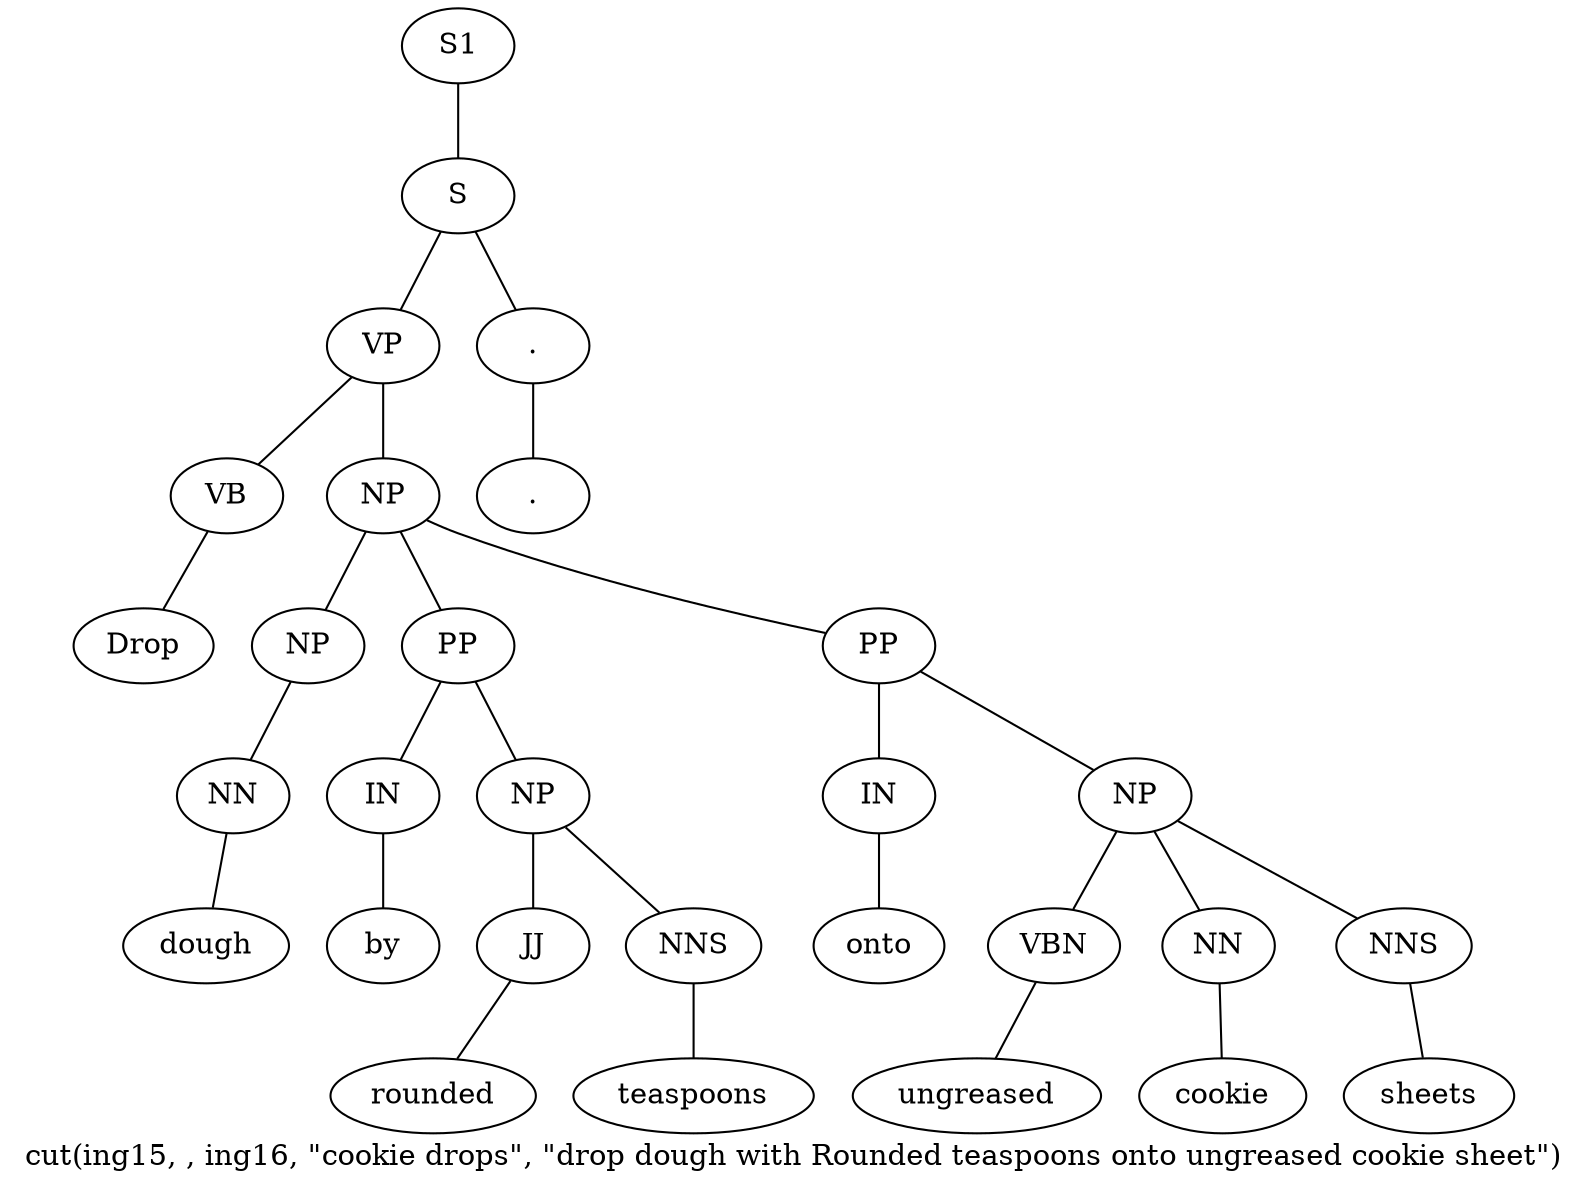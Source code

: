 graph SyntaxGraph {
	label = "cut(ing15, , ing16, \"cookie drops\", \"drop dough with Rounded teaspoons onto ungreased cookie sheet\")";
	Node0 [label="S1"];
	Node1 [label="S"];
	Node2 [label="VP"];
	Node3 [label="VB"];
	Node4 [label="Drop"];
	Node5 [label="NP"];
	Node6 [label="NP"];
	Node7 [label="NN"];
	Node8 [label="dough"];
	Node9 [label="PP"];
	Node10 [label="IN"];
	Node11 [label="by"];
	Node12 [label="NP"];
	Node13 [label="JJ"];
	Node14 [label="rounded"];
	Node15 [label="NNS"];
	Node16 [label="teaspoons"];
	Node17 [label="PP"];
	Node18 [label="IN"];
	Node19 [label="onto"];
	Node20 [label="NP"];
	Node21 [label="VBN"];
	Node22 [label="ungreased"];
	Node23 [label="NN"];
	Node24 [label="cookie"];
	Node25 [label="NNS"];
	Node26 [label="sheets"];
	Node27 [label="."];
	Node28 [label="."];

	Node0 -- Node1;
	Node1 -- Node2;
	Node1 -- Node27;
	Node2 -- Node3;
	Node2 -- Node5;
	Node3 -- Node4;
	Node5 -- Node6;
	Node5 -- Node9;
	Node5 -- Node17;
	Node6 -- Node7;
	Node7 -- Node8;
	Node9 -- Node10;
	Node9 -- Node12;
	Node10 -- Node11;
	Node12 -- Node13;
	Node12 -- Node15;
	Node13 -- Node14;
	Node15 -- Node16;
	Node17 -- Node18;
	Node17 -- Node20;
	Node18 -- Node19;
	Node20 -- Node21;
	Node20 -- Node23;
	Node20 -- Node25;
	Node21 -- Node22;
	Node23 -- Node24;
	Node25 -- Node26;
	Node27 -- Node28;
}